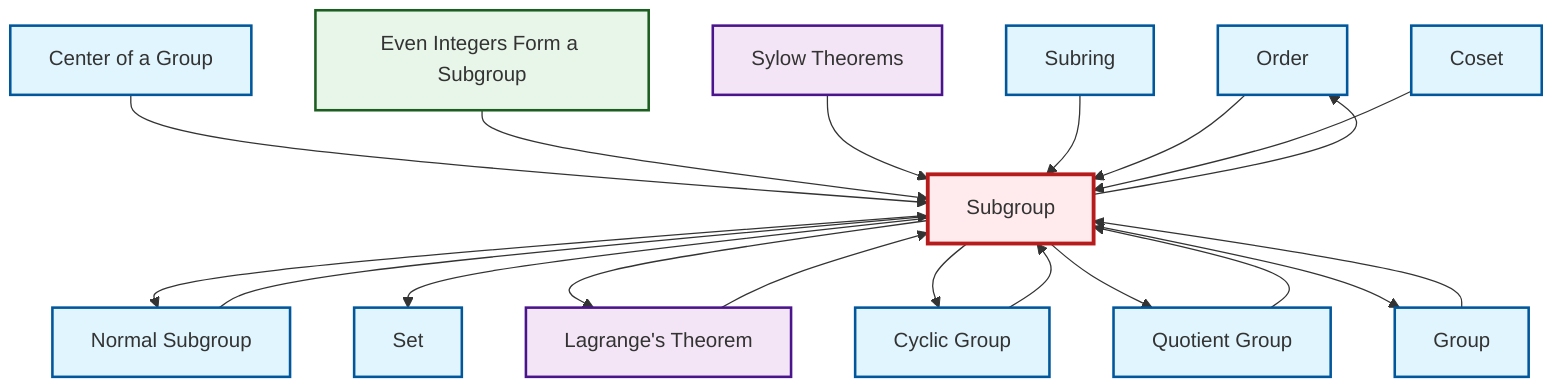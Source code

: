 graph TD
    classDef definition fill:#e1f5fe,stroke:#01579b,stroke-width:2px
    classDef theorem fill:#f3e5f5,stroke:#4a148c,stroke-width:2px
    classDef axiom fill:#fff3e0,stroke:#e65100,stroke-width:2px
    classDef example fill:#e8f5e9,stroke:#1b5e20,stroke-width:2px
    classDef current fill:#ffebee,stroke:#b71c1c,stroke-width:3px
    def-order["Order"]:::definition
    ex-even-integers-subgroup["Even Integers Form a Subgroup"]:::example
    def-normal-subgroup["Normal Subgroup"]:::definition
    def-center-of-group["Center of a Group"]:::definition
    def-subgroup["Subgroup"]:::definition
    thm-sylow["Sylow Theorems"]:::theorem
    def-subring["Subring"]:::definition
    def-group["Group"]:::definition
    def-quotient-group["Quotient Group"]:::definition
    def-cyclic-group["Cyclic Group"]:::definition
    thm-lagrange["Lagrange's Theorem"]:::theorem
    def-coset["Coset"]:::definition
    def-set["Set"]:::definition
    def-center-of-group --> def-subgroup
    ex-even-integers-subgroup --> def-subgroup
    def-group --> def-subgroup
    def-subgroup --> def-normal-subgroup
    thm-sylow --> def-subgroup
    def-subring --> def-subgroup
    thm-lagrange --> def-subgroup
    def-subgroup --> def-set
    def-subgroup --> thm-lagrange
    def-subgroup --> def-cyclic-group
    def-subgroup --> def-quotient-group
    def-normal-subgroup --> def-subgroup
    def-order --> def-subgroup
    def-subgroup --> def-group
    def-coset --> def-subgroup
    def-quotient-group --> def-subgroup
    def-subgroup --> def-order
    def-cyclic-group --> def-subgroup
    class def-subgroup current